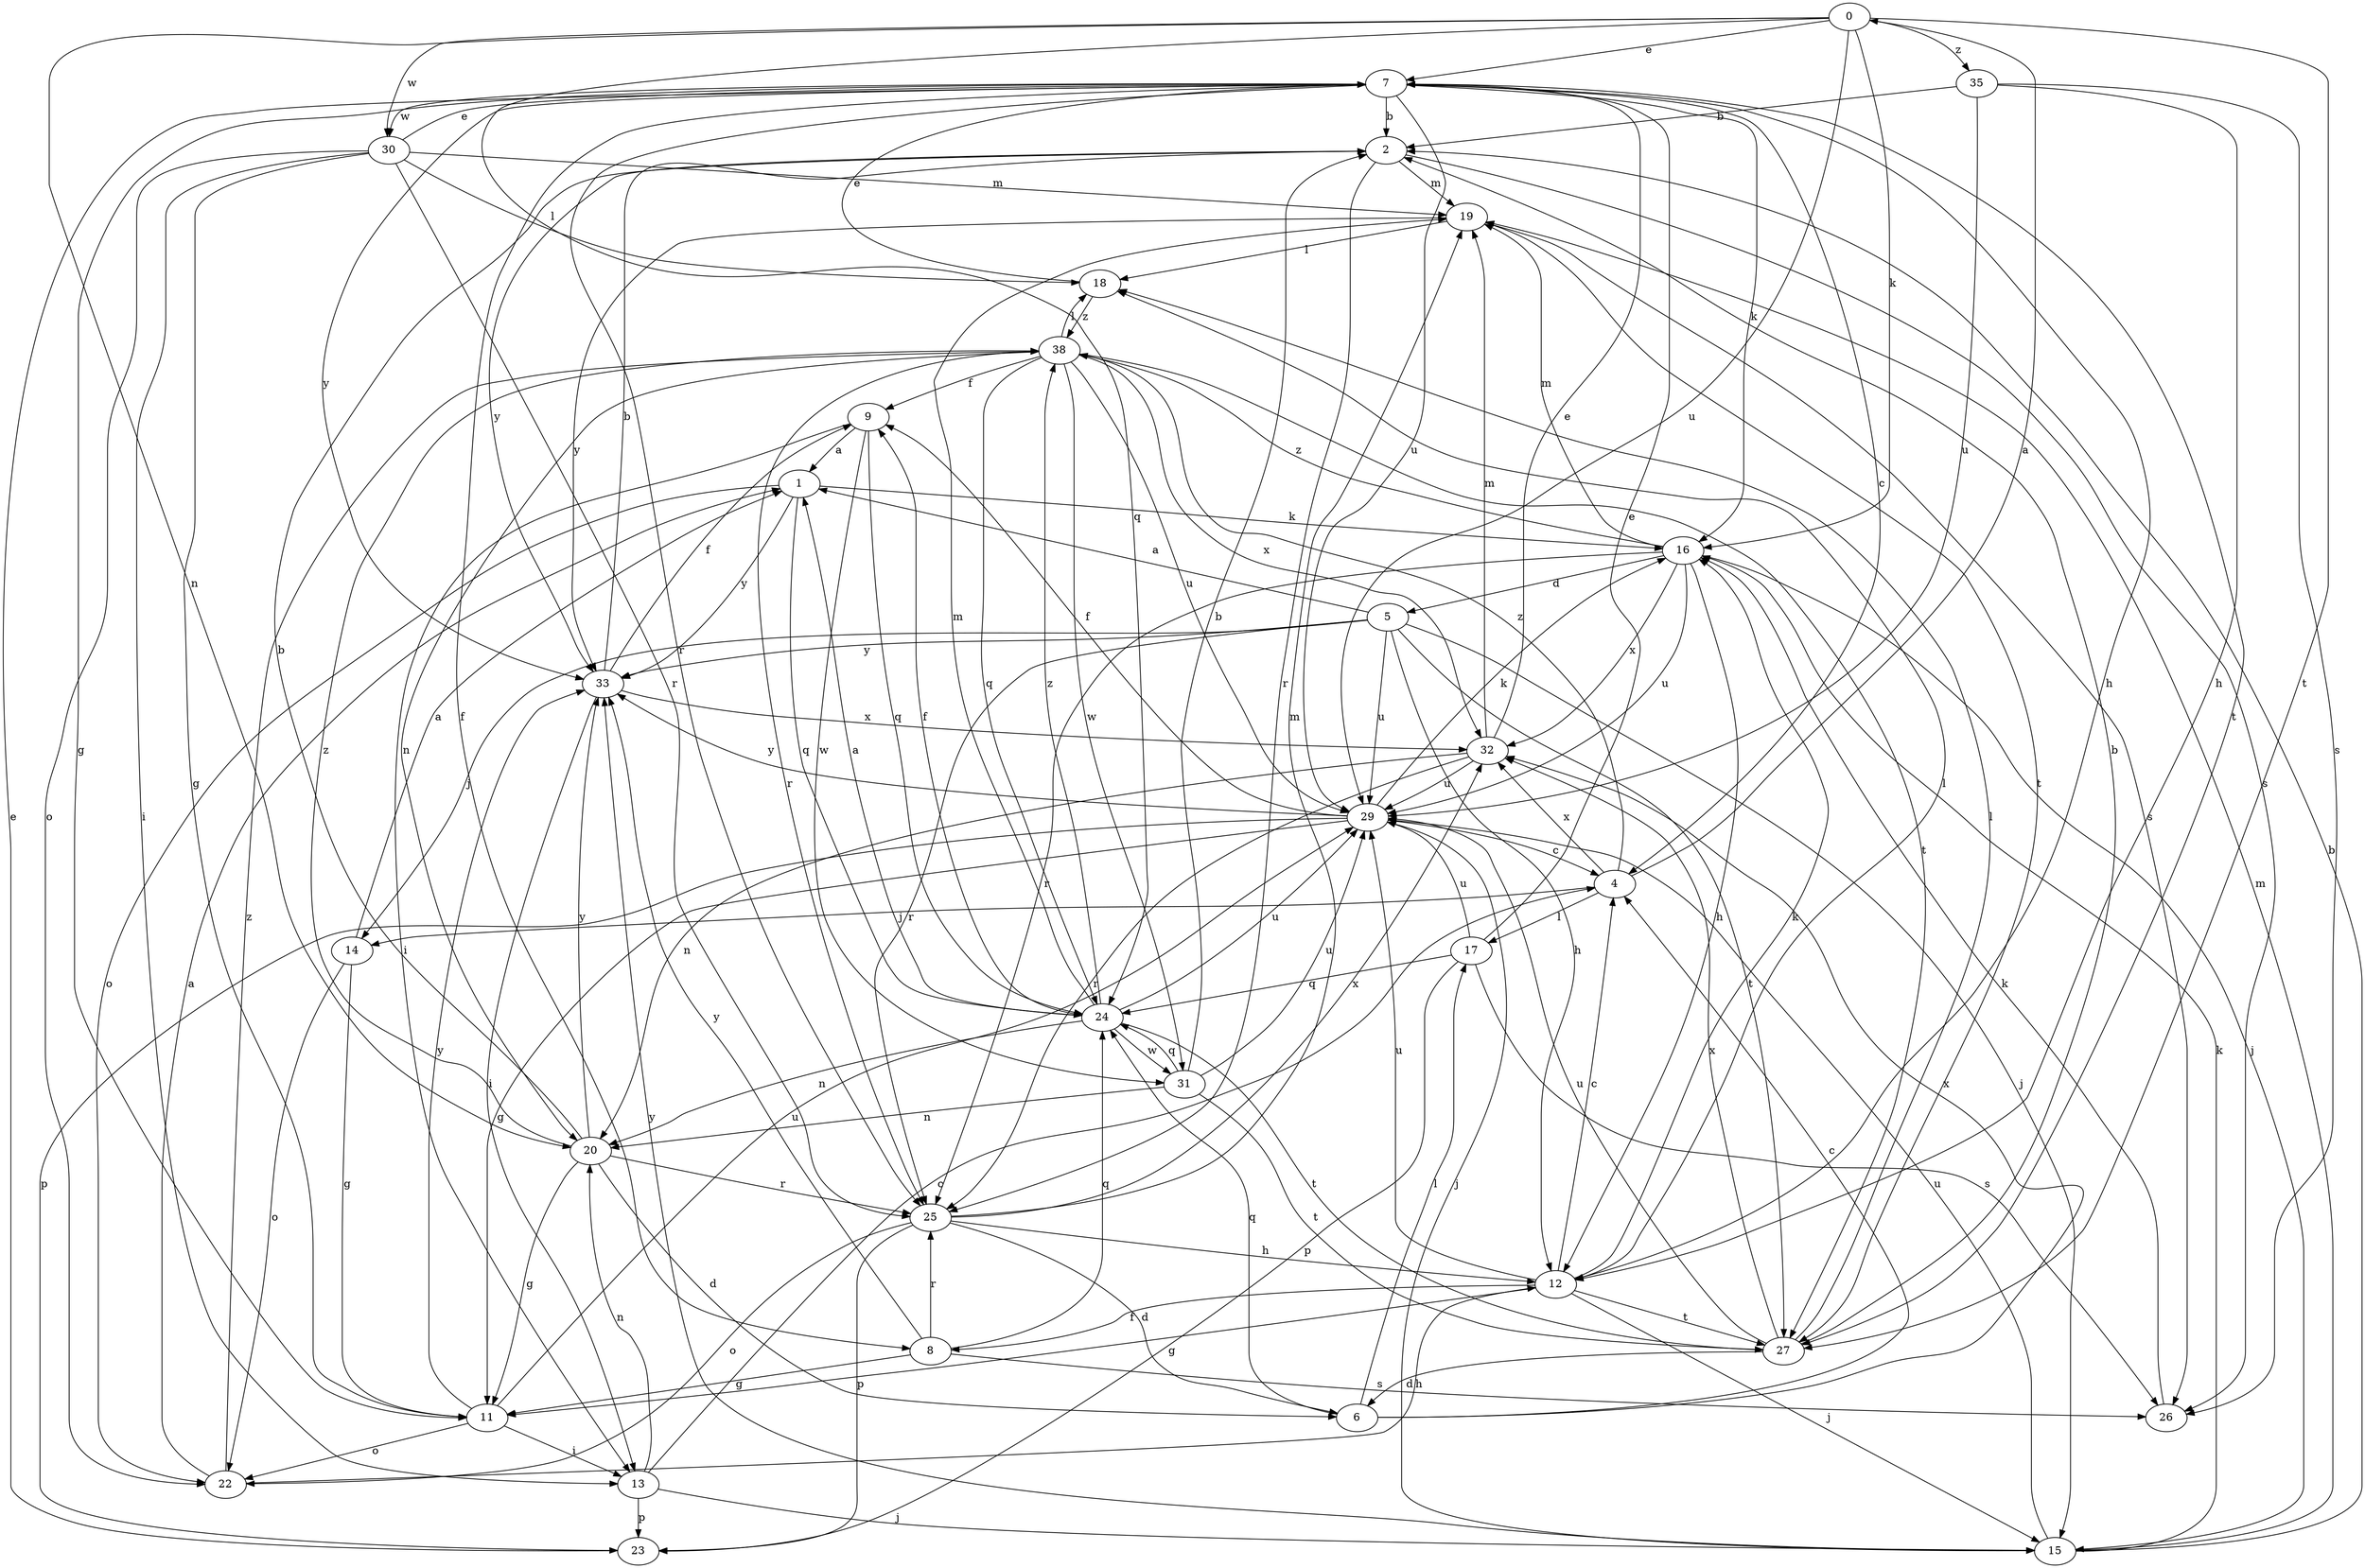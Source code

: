 strict digraph  {
0;
1;
2;
4;
5;
6;
7;
8;
9;
11;
12;
13;
14;
15;
16;
17;
18;
19;
20;
22;
23;
24;
25;
26;
27;
29;
30;
31;
32;
33;
35;
38;
0 -> 7  [label=e];
0 -> 16  [label=k];
0 -> 20  [label=n];
0 -> 24  [label=q];
0 -> 27  [label=t];
0 -> 29  [label=u];
0 -> 30  [label=w];
0 -> 35  [label=z];
1 -> 16  [label=k];
1 -> 22  [label=o];
1 -> 24  [label=q];
1 -> 33  [label=y];
2 -> 19  [label=m];
2 -> 25  [label=r];
2 -> 26  [label=s];
2 -> 33  [label=y];
4 -> 0  [label=a];
4 -> 14  [label=j];
4 -> 17  [label=l];
4 -> 32  [label=x];
4 -> 38  [label=z];
5 -> 1  [label=a];
5 -> 12  [label=h];
5 -> 14  [label=j];
5 -> 15  [label=j];
5 -> 25  [label=r];
5 -> 27  [label=t];
5 -> 29  [label=u];
5 -> 33  [label=y];
6 -> 4  [label=c];
6 -> 17  [label=l];
6 -> 24  [label=q];
6 -> 32  [label=x];
7 -> 2  [label=b];
7 -> 4  [label=c];
7 -> 8  [label=f];
7 -> 11  [label=g];
7 -> 12  [label=h];
7 -> 16  [label=k];
7 -> 25  [label=r];
7 -> 27  [label=t];
7 -> 29  [label=u];
7 -> 30  [label=w];
7 -> 33  [label=y];
8 -> 11  [label=g];
8 -> 24  [label=q];
8 -> 25  [label=r];
8 -> 26  [label=s];
8 -> 33  [label=y];
9 -> 1  [label=a];
9 -> 13  [label=i];
9 -> 24  [label=q];
9 -> 31  [label=w];
11 -> 13  [label=i];
11 -> 22  [label=o];
11 -> 29  [label=u];
11 -> 33  [label=y];
12 -> 4  [label=c];
12 -> 8  [label=f];
12 -> 11  [label=g];
12 -> 15  [label=j];
12 -> 16  [label=k];
12 -> 18  [label=l];
12 -> 27  [label=t];
12 -> 29  [label=u];
13 -> 4  [label=c];
13 -> 15  [label=j];
13 -> 20  [label=n];
13 -> 23  [label=p];
14 -> 1  [label=a];
14 -> 11  [label=g];
14 -> 22  [label=o];
15 -> 2  [label=b];
15 -> 16  [label=k];
15 -> 19  [label=m];
15 -> 29  [label=u];
15 -> 33  [label=y];
16 -> 5  [label=d];
16 -> 12  [label=h];
16 -> 15  [label=j];
16 -> 19  [label=m];
16 -> 25  [label=r];
16 -> 29  [label=u];
16 -> 32  [label=x];
16 -> 38  [label=z];
17 -> 7  [label=e];
17 -> 23  [label=p];
17 -> 24  [label=q];
17 -> 26  [label=s];
17 -> 29  [label=u];
18 -> 7  [label=e];
18 -> 38  [label=z];
19 -> 18  [label=l];
19 -> 26  [label=s];
19 -> 27  [label=t];
19 -> 33  [label=y];
20 -> 2  [label=b];
20 -> 6  [label=d];
20 -> 11  [label=g];
20 -> 25  [label=r];
20 -> 33  [label=y];
20 -> 38  [label=z];
22 -> 1  [label=a];
22 -> 12  [label=h];
22 -> 38  [label=z];
23 -> 7  [label=e];
24 -> 1  [label=a];
24 -> 9  [label=f];
24 -> 19  [label=m];
24 -> 20  [label=n];
24 -> 27  [label=t];
24 -> 29  [label=u];
24 -> 31  [label=w];
24 -> 38  [label=z];
25 -> 6  [label=d];
25 -> 12  [label=h];
25 -> 19  [label=m];
25 -> 22  [label=o];
25 -> 23  [label=p];
25 -> 32  [label=x];
26 -> 16  [label=k];
27 -> 2  [label=b];
27 -> 6  [label=d];
27 -> 18  [label=l];
27 -> 29  [label=u];
27 -> 32  [label=x];
29 -> 4  [label=c];
29 -> 9  [label=f];
29 -> 11  [label=g];
29 -> 15  [label=j];
29 -> 16  [label=k];
29 -> 23  [label=p];
29 -> 33  [label=y];
30 -> 7  [label=e];
30 -> 11  [label=g];
30 -> 13  [label=i];
30 -> 18  [label=l];
30 -> 19  [label=m];
30 -> 22  [label=o];
30 -> 25  [label=r];
31 -> 2  [label=b];
31 -> 20  [label=n];
31 -> 24  [label=q];
31 -> 27  [label=t];
31 -> 29  [label=u];
32 -> 7  [label=e];
32 -> 19  [label=m];
32 -> 20  [label=n];
32 -> 25  [label=r];
32 -> 29  [label=u];
33 -> 2  [label=b];
33 -> 9  [label=f];
33 -> 13  [label=i];
33 -> 32  [label=x];
35 -> 2  [label=b];
35 -> 12  [label=h];
35 -> 26  [label=s];
35 -> 29  [label=u];
38 -> 9  [label=f];
38 -> 18  [label=l];
38 -> 20  [label=n];
38 -> 24  [label=q];
38 -> 25  [label=r];
38 -> 27  [label=t];
38 -> 29  [label=u];
38 -> 31  [label=w];
38 -> 32  [label=x];
}
